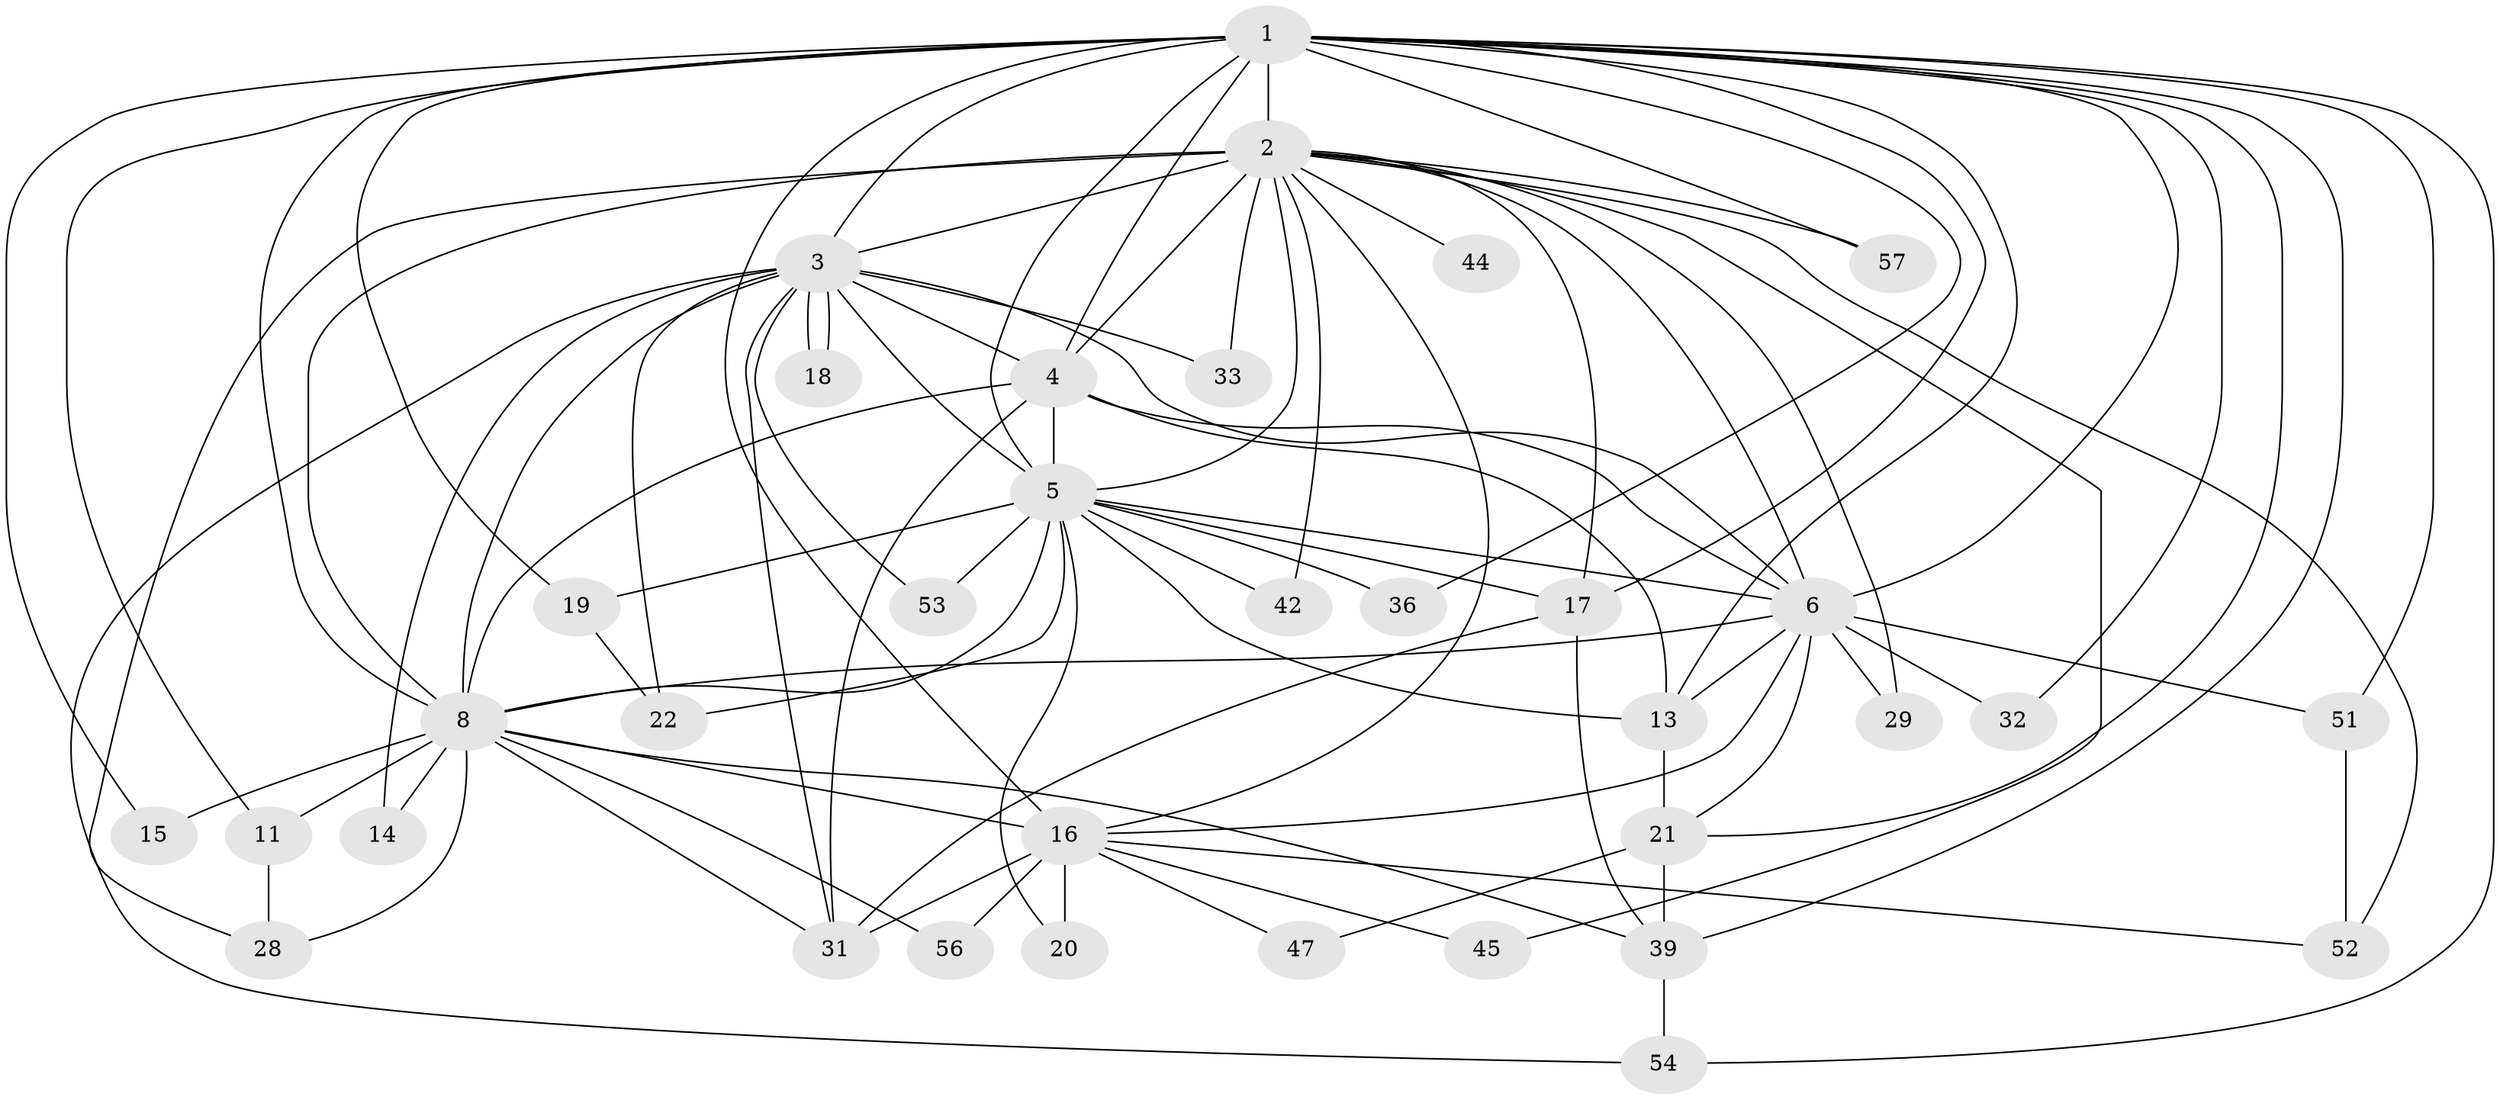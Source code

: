 // original degree distribution, {25: 0.014084507042253521, 16: 0.014084507042253521, 19: 0.014084507042253521, 12: 0.014084507042253521, 15: 0.028169014084507043, 17: 0.014084507042253521, 22: 0.014084507042253521, 18: 0.014084507042253521, 9: 0.014084507042253521, 3: 0.19718309859154928, 2: 0.49295774647887325, 5: 0.056338028169014086, 6: 0.014084507042253521, 4: 0.09859154929577464}
// Generated by graph-tools (version 1.1) at 2025/14/03/09/25 04:14:04]
// undirected, 35 vertices, 91 edges
graph export_dot {
graph [start="1"]
  node [color=gray90,style=filled];
  1;
  2 [super="+9"];
  3;
  4;
  5 [super="+7+40"];
  6;
  8 [super="+10+23+24+12+27+34+66+41"];
  11;
  13 [super="+64"];
  14;
  15;
  16 [super="+30"];
  17 [super="+37+43"];
  18;
  19;
  20;
  21 [super="+35"];
  22;
  28;
  29;
  31 [super="+61+58"];
  32;
  33;
  36;
  39 [super="+55"];
  42;
  44;
  45;
  47;
  51;
  52;
  53;
  54;
  56;
  57;
  1 -- 2 [weight=2];
  1 -- 3;
  1 -- 4;
  1 -- 5 [weight=2];
  1 -- 6;
  1 -- 8 [weight=3];
  1 -- 11;
  1 -- 13;
  1 -- 15;
  1 -- 16 [weight=2];
  1 -- 17 [weight=2];
  1 -- 19;
  1 -- 32;
  1 -- 36;
  1 -- 51;
  1 -- 54;
  1 -- 57;
  1 -- 39;
  1 -- 21;
  2 -- 3 [weight=3];
  2 -- 4 [weight=2];
  2 -- 5 [weight=6];
  2 -- 6 [weight=2];
  2 -- 8 [weight=8];
  2 -- 16;
  2 -- 17;
  2 -- 44 [weight=2];
  2 -- 45;
  2 -- 57;
  2 -- 33;
  2 -- 42;
  2 -- 52;
  2 -- 28;
  2 -- 29;
  3 -- 4;
  3 -- 5 [weight=2];
  3 -- 6;
  3 -- 8 [weight=3];
  3 -- 14;
  3 -- 18;
  3 -- 18;
  3 -- 22;
  3 -- 31;
  3 -- 33;
  3 -- 53;
  3 -- 54;
  4 -- 5 [weight=2];
  4 -- 6;
  4 -- 8 [weight=3];
  4 -- 31;
  4 -- 13;
  5 -- 6 [weight=2];
  5 -- 8 [weight=7];
  5 -- 20;
  5 -- 36;
  5 -- 42;
  5 -- 13;
  5 -- 19 [weight=2];
  5 -- 53;
  5 -- 17;
  5 -- 22;
  6 -- 8 [weight=2];
  6 -- 13;
  6 -- 21;
  6 -- 29;
  6 -- 32;
  6 -- 51;
  6 -- 16;
  8 -- 11;
  8 -- 14;
  8 -- 15;
  8 -- 31;
  8 -- 56;
  8 -- 28;
  8 -- 39;
  8 -- 16;
  11 -- 28;
  13 -- 21;
  16 -- 20;
  16 -- 45;
  16 -- 47;
  16 -- 52;
  16 -- 56;
  16 -- 31;
  17 -- 31;
  17 -- 39;
  19 -- 22;
  21 -- 39 [weight=2];
  21 -- 47;
  39 -- 54;
  51 -- 52;
}
